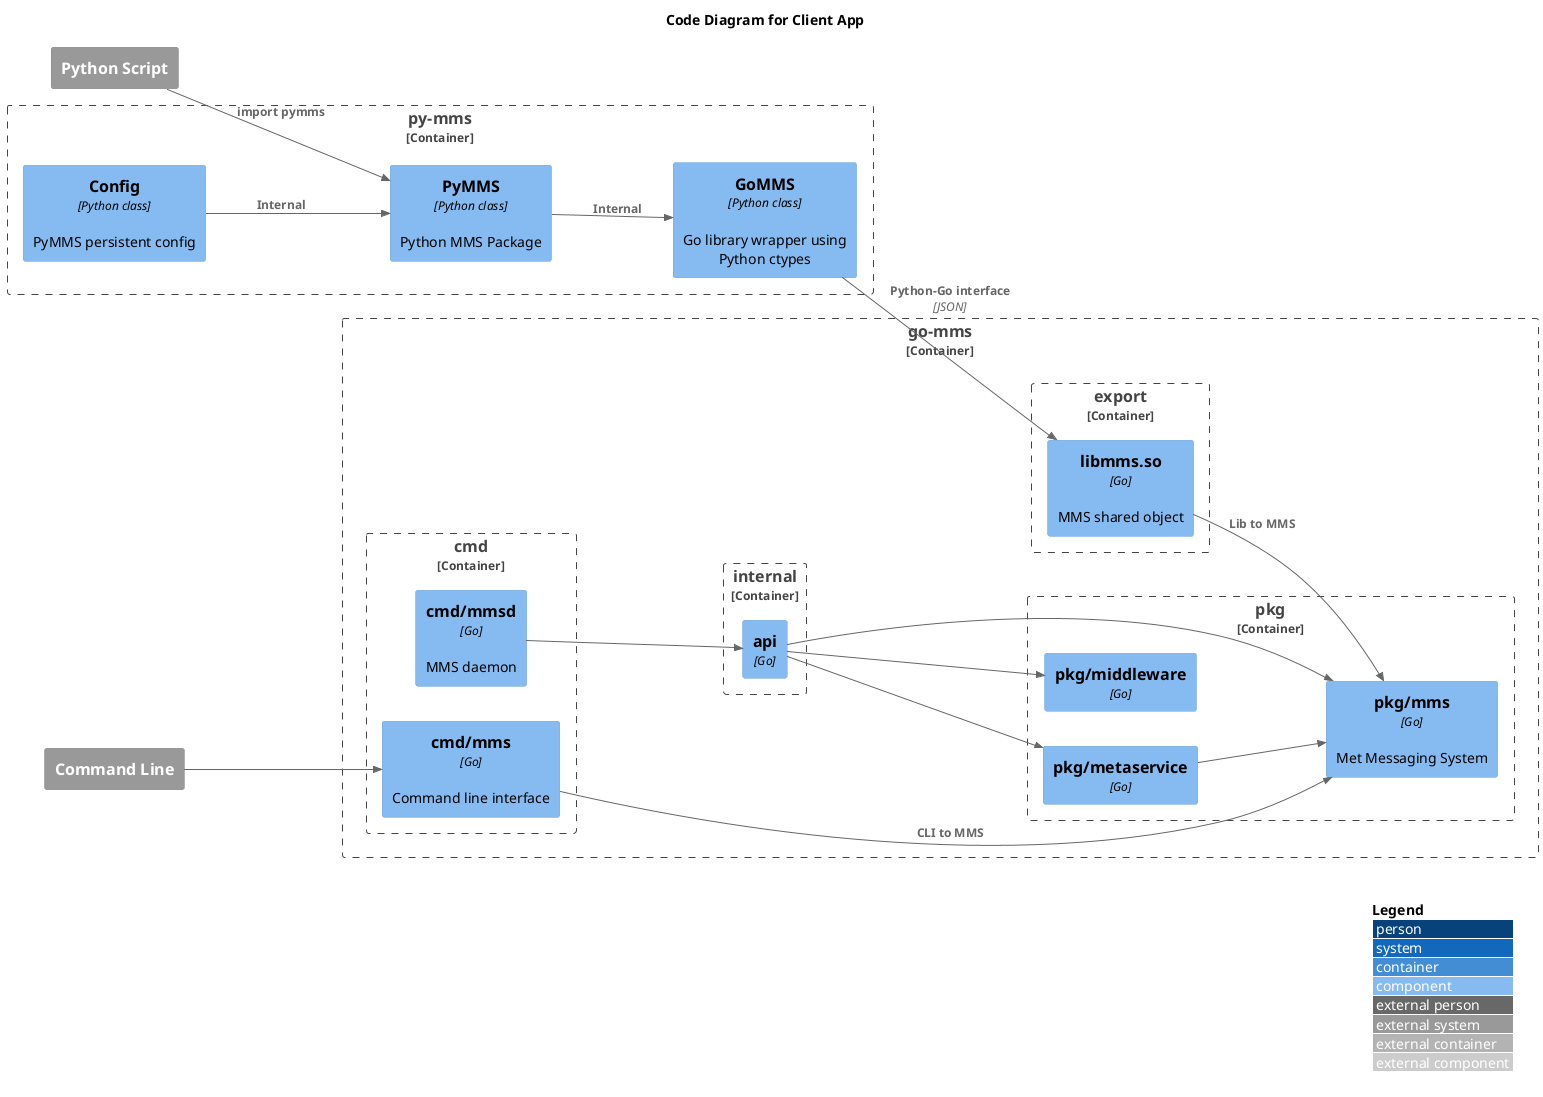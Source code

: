 @startuml
!include<C4/C4_Component>
!include<office/Users/user.puml>

LAYOUT_WITH_LEGEND()
left to right direction

title Code Diagram for Client App

System_Ext(user, "Python Script")
System_Ext(cli, "Command Line")

Container_Boundary(py-mms, "py-mms") {

    Component(PyMMS, "PyMMS", "Python class", "Python MMS Package")
    Component(GoMMS, "GoMMS", "Python class", "Go library wrapper using Python ctypes")
    Component(Config, "Config", "Python class", "PyMMS persistent config")

    Rel(PyMMS, GoMMS, "Internal")
    Rel(Config, PyMMS, "Internal")

}

Container_Boundary(go-mms, "go-mms") {

    Container_Boundary(go-mms-cmd, "cmd") {
        Component(cmdmms, "cmd/mms", "Go", "Command line interface")
        Component(cmdmmsd, "cmd/mmsd", "Go", "MMS daemon")
    }
    Container_Boundary(go-mms-pkg, "pkg") {
        Component(pkgmms, "pkg/mms", "Go", "Met Messaging System")
        Component(pkgmeta, "pkg/metaservice", "Go", "")
        Component(pkgmiddle, "pkg/middleware", "Go", "")
    }
    Container_Boundary(go-mms-internal, "internal") {
        Component(intapi, "api", "Go", "")
    }
    Container_Boundary(go-mms-export, "export") {
        Component(libmms, "libmms.so", "Go", "MMS shared object")
    }

    Rel(cmdmms, pkgmms, "CLI to MMS")

    Rel(cmdmmsd, intapi, "")

    Rel(libmms, pkgmms, "Lib to MMS")

    Rel(pkgmeta, pkgmms, "")

    Rel(intapi, pkgmms, "")
    Rel(intapi, pkgmeta, "")
    Rel(intapi, pkgmiddle, "")
}

Rel(user, PyMMS, "import pymms")
Rel(cli, cmdmms, "")
Rel(GoMMS, libmms, "Python-Go interface", "JSON")

@enduml
